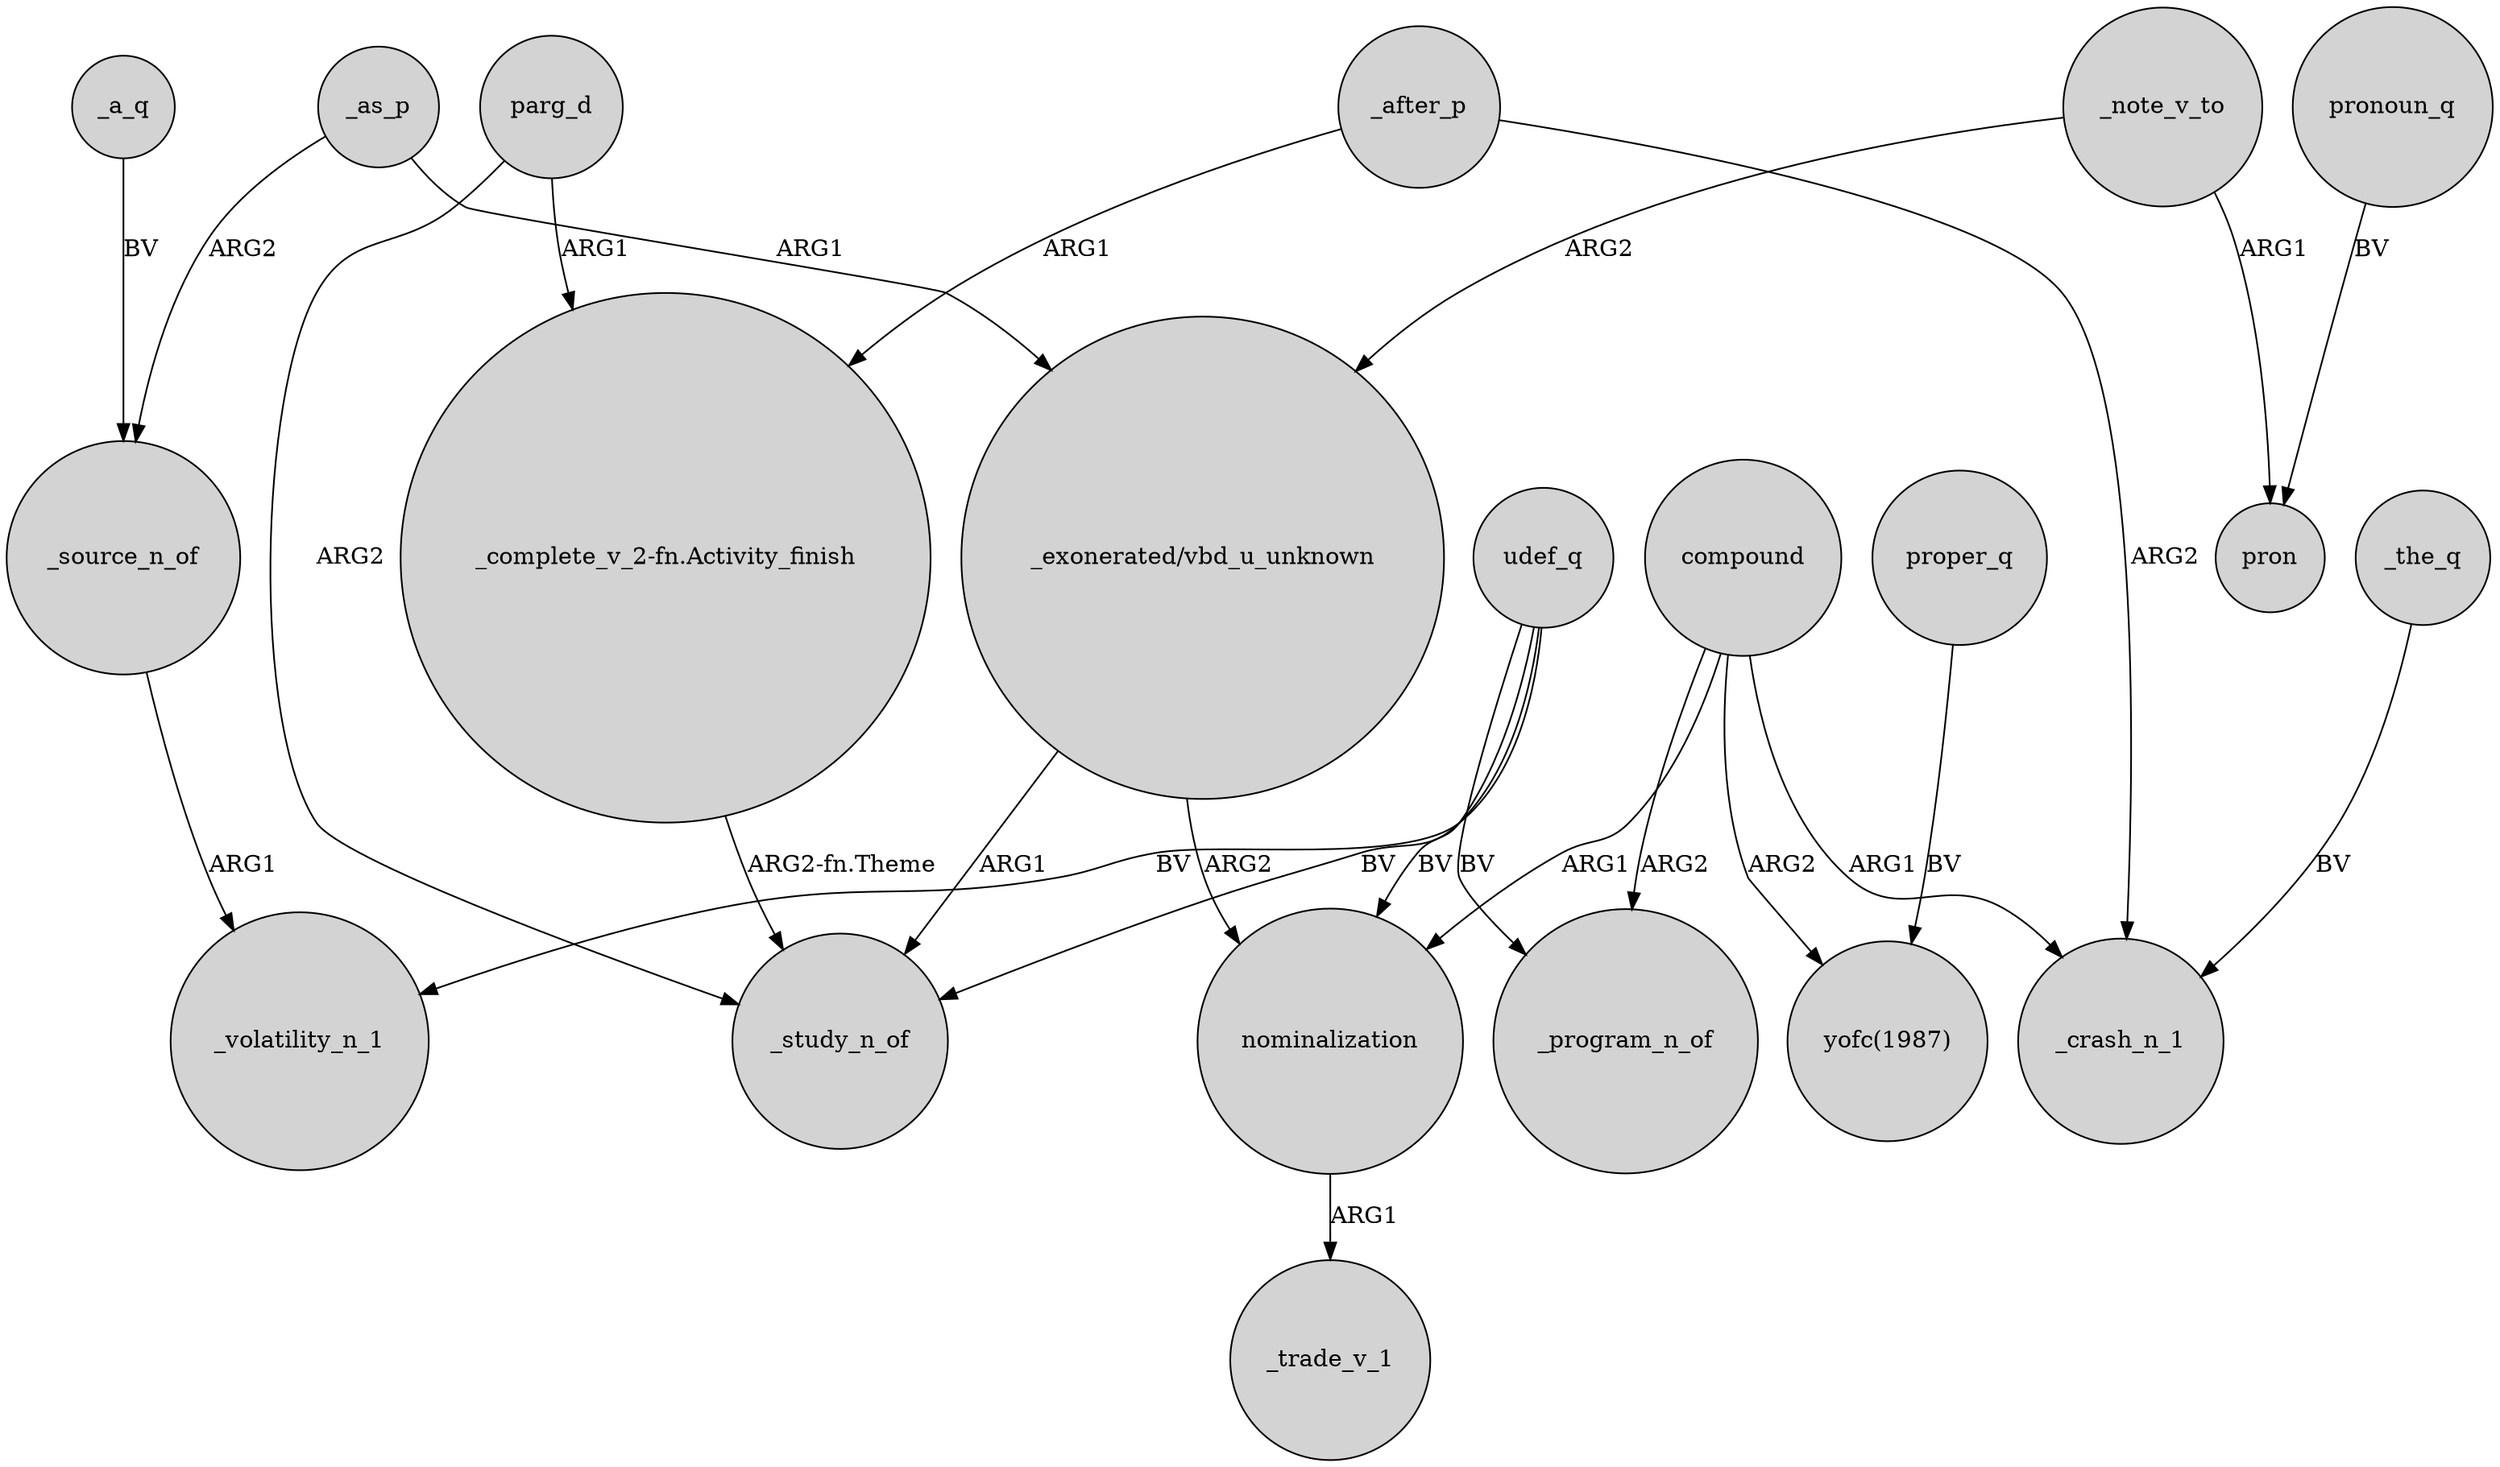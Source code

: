 digraph {
	node [shape=circle style=filled]
	compound -> _program_n_of [label=ARG2]
	udef_q -> _volatility_n_1 [label=BV]
	parg_d -> _study_n_of [label=ARG2]
	_after_p -> _crash_n_1 [label=ARG2]
	_note_v_to -> pron [label=ARG1]
	compound -> _crash_n_1 [label=ARG1]
	"_complete_v_2-fn.Activity_finish" -> _study_n_of [label="ARG2-fn.Theme"]
	udef_q -> _program_n_of [label=BV]
	nominalization -> _trade_v_1 [label=ARG1]
	"_exonerated/vbd_u_unknown" -> nominalization [label=ARG2]
	pronoun_q -> pron [label=BV]
	"_exonerated/vbd_u_unknown" -> _study_n_of [label=ARG1]
	_a_q -> _source_n_of [label=BV]
	_after_p -> "_complete_v_2-fn.Activity_finish" [label=ARG1]
	compound -> "yofc(1987)" [label=ARG2]
	parg_d -> "_complete_v_2-fn.Activity_finish" [label=ARG1]
	udef_q -> nominalization [label=BV]
	proper_q -> "yofc(1987)" [label=BV]
	_as_p -> _source_n_of [label=ARG2]
	_source_n_of -> _volatility_n_1 [label=ARG1]
	_as_p -> "_exonerated/vbd_u_unknown" [label=ARG1]
	_the_q -> _crash_n_1 [label=BV]
	_note_v_to -> "_exonerated/vbd_u_unknown" [label=ARG2]
	udef_q -> _study_n_of [label=BV]
	compound -> nominalization [label=ARG1]
}

